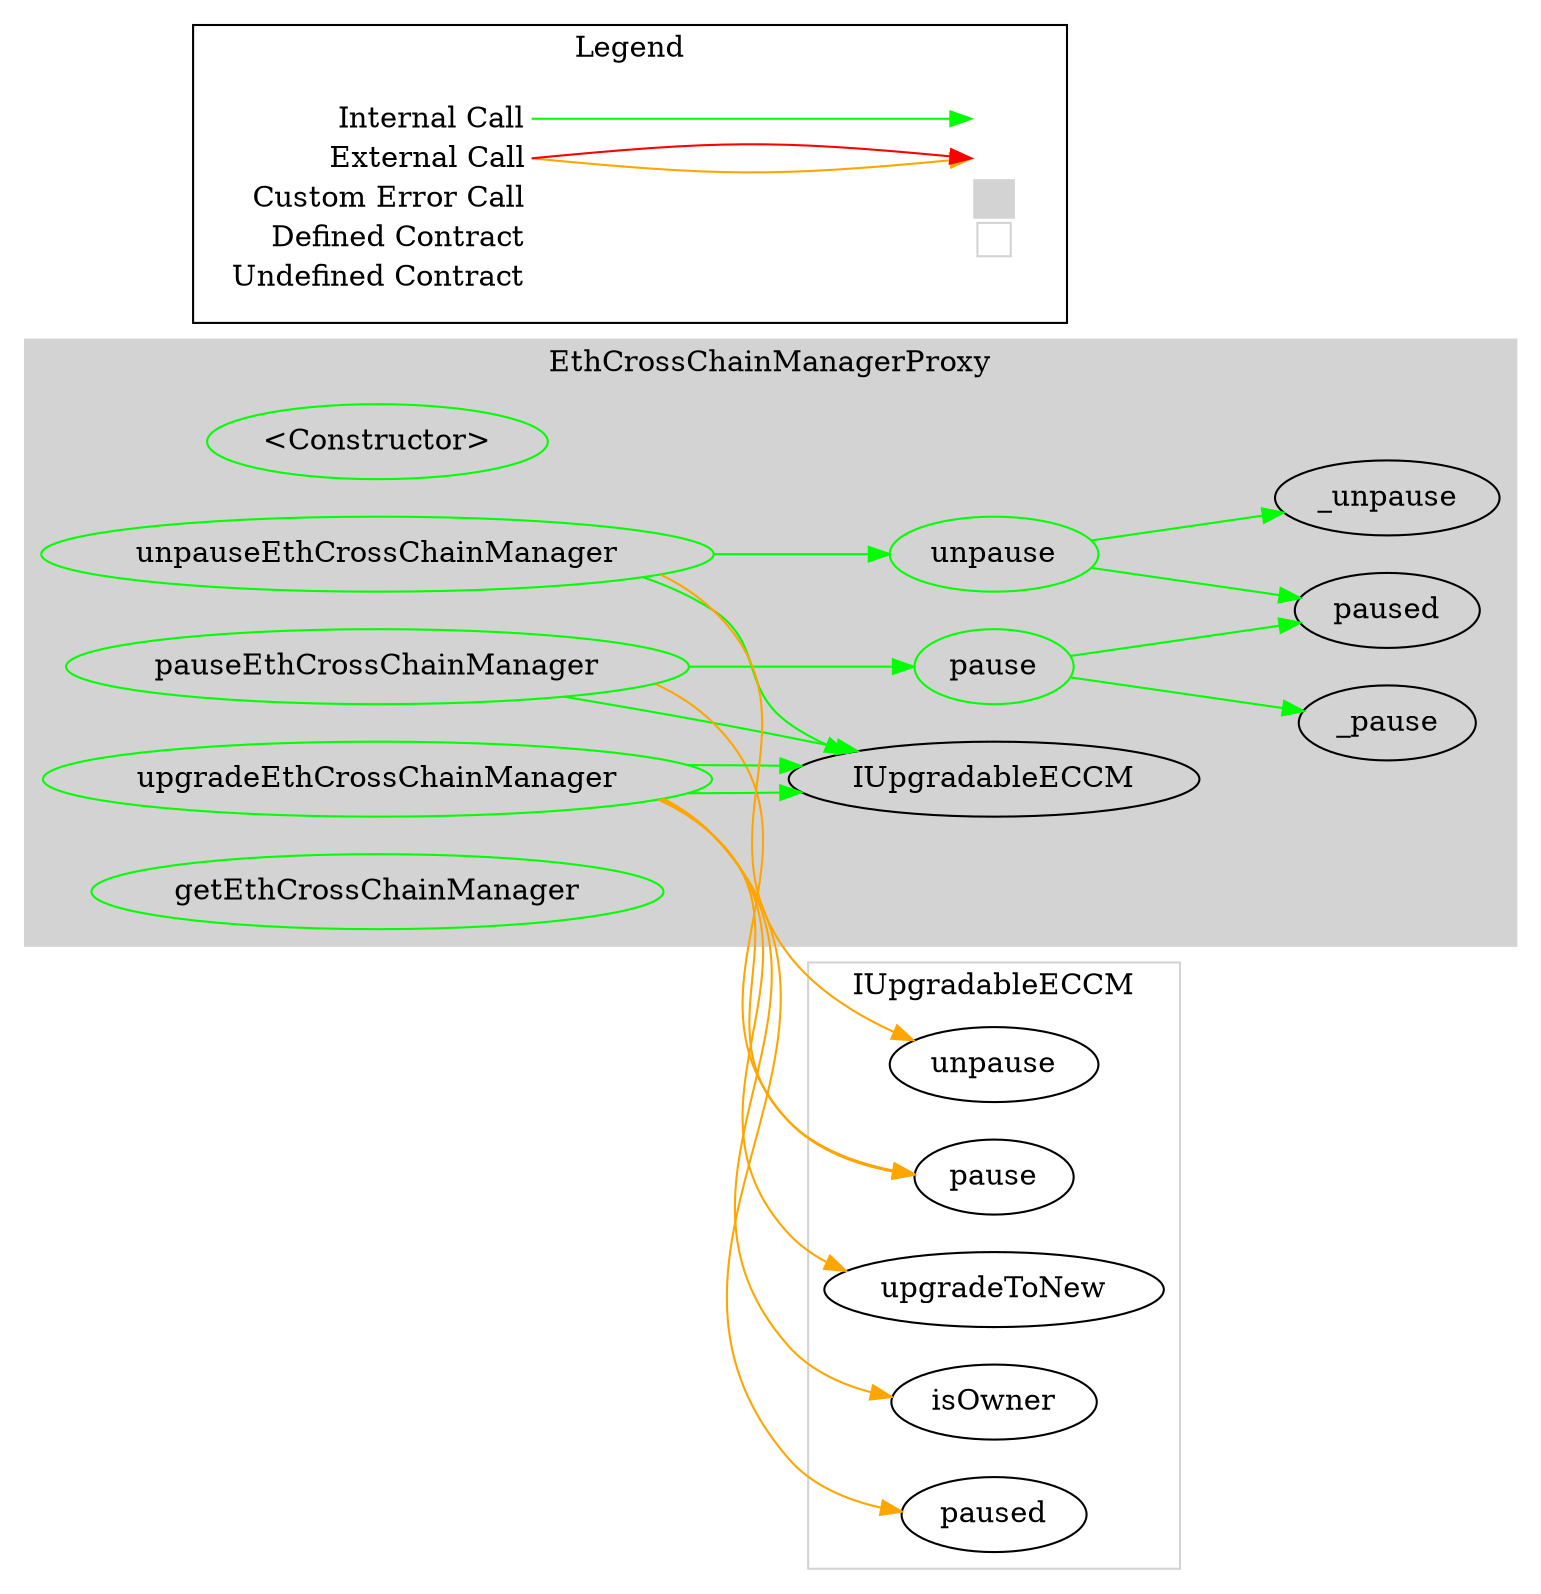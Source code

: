 digraph G {
  graph [ ratio = "auto", page = "100", compound =true ];
subgraph "clusterEthCrossChainManagerProxy" {
  graph [ label = "EthCrossChainManagerProxy", color = "lightgray", style = "filled", bgcolor = "lightgray" ];
  "EthCrossChainManagerProxy.<Constructor>" [ label = "<Constructor>", color = "green" ];
  "EthCrossChainManagerProxy.pause" [ label = "pause", color = "green" ];
  "EthCrossChainManagerProxy.unpause" [ label = "unpause", color = "green" ];
  "EthCrossChainManagerProxy.pauseEthCrossChainManager" [ label = "pauseEthCrossChainManager", color = "green" ];
  "EthCrossChainManagerProxy.upgradeEthCrossChainManager" [ label = "upgradeEthCrossChainManager", color = "green" ];
  "EthCrossChainManagerProxy.unpauseEthCrossChainManager" [ label = "unpauseEthCrossChainManager", color = "green" ];
  "EthCrossChainManagerProxy.getEthCrossChainManager" [ label = "getEthCrossChainManager", color = "green" ];
  "EthCrossChainManagerProxy.paused" [ label = "paused" ];
  "EthCrossChainManagerProxy._pause" [ label = "_pause" ];
  "EthCrossChainManagerProxy._unpause" [ label = "_unpause" ];
  "EthCrossChainManagerProxy.IUpgradableECCM" [ label = "IUpgradableECCM" ];
}

subgraph "clusterIUpgradableECCM" {
  graph [ label = "IUpgradableECCM", color = "lightgray" ];
  "IUpgradableECCM.pause" [ label = "pause" ];
  "IUpgradableECCM.paused" [ label = "paused" ];
  "IUpgradableECCM.upgradeToNew" [ label = "upgradeToNew" ];
  "IUpgradableECCM.isOwner" [ label = "isOwner" ];
  "IUpgradableECCM.unpause" [ label = "unpause" ];
}

  "EthCrossChainManagerProxy.pause";
  "EthCrossChainManagerProxy.paused";
  "EthCrossChainManagerProxy._pause";
  "EthCrossChainManagerProxy.unpause";
  "EthCrossChainManagerProxy._unpause";
  "EthCrossChainManagerProxy.pauseEthCrossChainManager";
  "EthCrossChainManagerProxy.IUpgradableECCM";
  "IUpgradableECCM.pause";
  "EthCrossChainManagerProxy.upgradeEthCrossChainManager";
  "IUpgradableECCM.paused";
  "IUpgradableECCM.upgradeToNew";
  "IUpgradableECCM.isOwner";
  "EthCrossChainManagerProxy.unpauseEthCrossChainManager";
  "IUpgradableECCM.unpause";
  "EthCrossChainManagerProxy.pause" -> "EthCrossChainManagerProxy.paused" [ color = "green" ];
  "EthCrossChainManagerProxy.pause" -> "EthCrossChainManagerProxy._pause" [ color = "green" ];
  "EthCrossChainManagerProxy.unpause" -> "EthCrossChainManagerProxy.paused" [ color = "green" ];
  "EthCrossChainManagerProxy.unpause" -> "EthCrossChainManagerProxy._unpause" [ color = "green" ];
  "EthCrossChainManagerProxy.pauseEthCrossChainManager" -> "EthCrossChainManagerProxy.IUpgradableECCM" [ color = "green" ];
  "EthCrossChainManagerProxy.pauseEthCrossChainManager" -> "EthCrossChainManagerProxy.pause" [ color = "green" ];
  "EthCrossChainManagerProxy.pauseEthCrossChainManager" -> "IUpgradableECCM.pause" [ color = "orange" ];
  "EthCrossChainManagerProxy.upgradeEthCrossChainManager" -> "EthCrossChainManagerProxy.IUpgradableECCM" [ color = "green" ];
  "EthCrossChainManagerProxy.upgradeEthCrossChainManager" -> "IUpgradableECCM.paused" [ color = "orange" ];
  "EthCrossChainManagerProxy.upgradeEthCrossChainManager" -> "IUpgradableECCM.pause" [ color = "orange" ];
  "EthCrossChainManagerProxy.upgradeEthCrossChainManager" -> "IUpgradableECCM.upgradeToNew" [ color = "orange" ];
  "EthCrossChainManagerProxy.upgradeEthCrossChainManager" -> "EthCrossChainManagerProxy.IUpgradableECCM" [ color = "green" ];
  "EthCrossChainManagerProxy.upgradeEthCrossChainManager" -> "IUpgradableECCM.isOwner" [ color = "orange" ];
  "EthCrossChainManagerProxy.unpauseEthCrossChainManager" -> "EthCrossChainManagerProxy.IUpgradableECCM" [ color = "green" ];
  "EthCrossChainManagerProxy.unpauseEthCrossChainManager" -> "IUpgradableECCM.unpause" [ color = "orange" ];
  "EthCrossChainManagerProxy.unpauseEthCrossChainManager" -> "EthCrossChainManagerProxy.unpause" [ color = "green" ];


rankdir=LR
node [shape=plaintext]
subgraph cluster_01 { 
label = "Legend";
key [label=<<table border="0" cellpadding="2" cellspacing="0" cellborder="0">
  <tr><td align="right" port="i1">Internal Call</td></tr>
  <tr><td align="right" port="i2">External Call</td></tr>
  <tr><td align="right" port="i2">Custom Error Call</td></tr>
  <tr><td align="right" port="i3">Defined Contract</td></tr>
  <tr><td align="right" port="i4">Undefined Contract</td></tr>
  </table>>]
key2 [label=<<table border="0" cellpadding="2" cellspacing="0" cellborder="0">
  <tr><td port="i1">&nbsp;&nbsp;&nbsp;</td></tr>
  <tr><td port="i2">&nbsp;&nbsp;&nbsp;</td></tr>
  <tr><td port="i3" bgcolor="lightgray">&nbsp;&nbsp;&nbsp;</td></tr>
  <tr><td port="i4">
    <table border="1" cellborder="0" cellspacing="0" cellpadding="7" color="lightgray">
      <tr>
       <td></td>
      </tr>
     </table>
  </td></tr>
  </table>>]
key:i1:e -> key2:i1:w [color="green"]
key:i2:e -> key2:i2:w [color="orange"]
key:i2:e -> key2:i2:w [color="red"]
}
}

